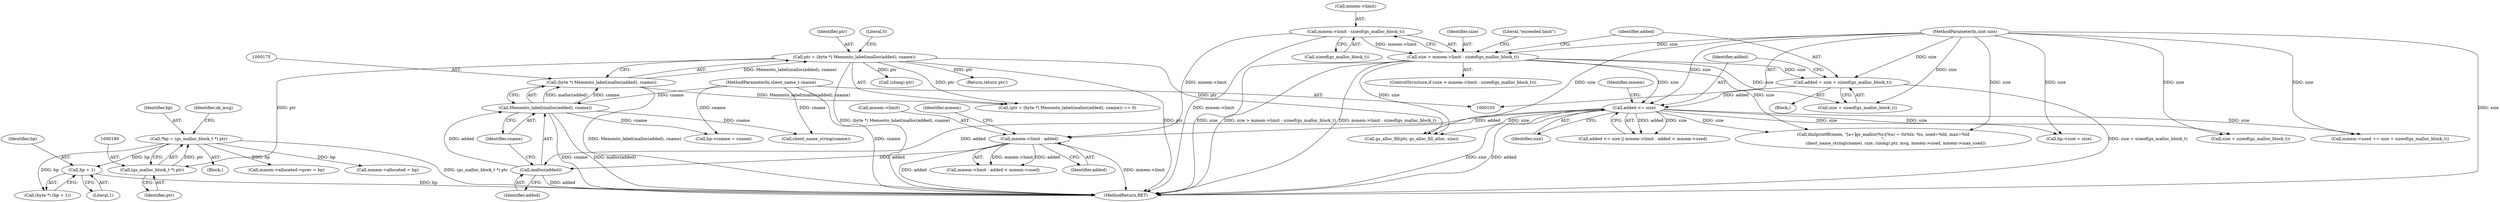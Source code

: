 digraph "0_moodle_0c0b0859ae1aba64861599f0e7f74f143f305932@pointer" {
"1000241" [label="(Call,bp + 1)"];
"1000186" [label="(Call,*bp = (gs_malloc_block_t *) ptr)"];
"1000188" [label="(Call,(gs_malloc_block_t *) ptr)"];
"1000172" [label="(Call,ptr = (byte *) Memento_label(malloc(added), cname))"];
"1000174" [label="(Call,(byte *) Memento_label(malloc(added), cname))"];
"1000176" [label="(Call,Memento_label(malloc(added), cname))"];
"1000177" [label="(Call,malloc(added))"];
"1000155" [label="(Call,added <= size)"];
"1000147" [label="(Call,added = size + sizeof(gs_malloc_block_t))"];
"1000133" [label="(Call,size > mmem->limit - sizeof(gs_malloc_block_t))"];
"1000107" [label="(MethodParameterIn,uint size)"];
"1000135" [label="(Call,mmem->limit - sizeof(gs_malloc_block_t))"];
"1000159" [label="(Call,mmem->limit - added)"];
"1000108" [label="(MethodParameterIn,client_name_t cname)"];
"1000227" [label="(Call,bp->cname = cname)"];
"1000173" [label="(Identifier,ptr)"];
"1000294" [label="(Call,(ulong) ptr)"];
"1000190" [label="(Identifier,ptr)"];
"1000161" [label="(Identifier,mmem)"];
"1000133" [label="(Call,size > mmem->limit - sizeof(gs_malloc_block_t))"];
"1000177" [label="(Call,malloc(added))"];
"1000241" [label="(Call,bp + 1)"];
"1000288" [label="(Call,dmlprintf6(mem, \"[a+]gs_malloc(%s)(%u) = 0x%lx: %s, used=%ld, max=%ld\n\",\n                   client_name_string(cname), size, (ulong) ptr, msg, mmem->used, mmem->max_used))"];
"1000143" [label="(Literal,\"exceeded limit\")"];
"1000192" [label="(Identifier,ok_msg)"];
"1000239" [label="(Call,(byte *) (bp + 1))"];
"1000156" [label="(Identifier,added)"];
"1000291" [label="(Call,client_name_string(cname))"];
"1000277" [label="(Call,gs_alloc_fill(ptr, gs_alloc_fill_alloc, size))"];
"1000186" [label="(Call,*bp = (gs_malloc_block_t *) ptr)"];
"1000184" [label="(Block,)"];
"1000134" [label="(Identifier,size)"];
"1000155" [label="(Call,added <= size)"];
"1000174" [label="(Call,(byte *) Memento_label(malloc(added), cname))"];
"1000159" [label="(Call,mmem->limit - added)"];
"1000187" [label="(Identifier,bp)"];
"1000145" [label="(Block,)"];
"1000171" [label="(Call,(ptr = (byte *) Memento_label(malloc(added), cname)) == 0)"];
"1000157" [label="(Identifier,size)"];
"1000108" [label="(MethodParameterIn,client_name_t cname)"];
"1000197" [label="(Call,mmem->allocated->prev = bp)"];
"1000178" [label="(Identifier,added)"];
"1000248" [label="(Call,size + sizeof(gs_malloc_block_t))"];
"1000244" [label="(Call,mmem->used += size + sizeof(gs_malloc_block_t))"];
"1000176" [label="(Call,Memento_label(malloc(added), cname))"];
"1000107" [label="(MethodParameterIn,uint size)"];
"1000135" [label="(Call,mmem->limit - sizeof(gs_malloc_block_t))"];
"1000306" [label="(MethodReturn,RET)"];
"1000139" [label="(Call,sizeof(gs_malloc_block_t))"];
"1000242" [label="(Identifier,bp)"];
"1000158" [label="(Call,mmem->limit - added < mmem->used)"];
"1000148" [label="(Identifier,added)"];
"1000180" [label="(Literal,0)"];
"1000149" [label="(Call,size + sizeof(gs_malloc_block_t))"];
"1000163" [label="(Identifier,added)"];
"1000243" [label="(Literal,1)"];
"1000232" [label="(Call,mmem->allocated = bp)"];
"1000304" [label="(Return,return ptr;)"];
"1000154" [label="(Call,added <= size || mmem->limit - added < mmem->used)"];
"1000132" [label="(ControlStructure,if (size > mmem->limit - sizeof(gs_malloc_block_t)))"];
"1000188" [label="(Call,(gs_malloc_block_t *) ptr)"];
"1000172" [label="(Call,ptr = (byte *) Memento_label(malloc(added), cname))"];
"1000216" [label="(Call,bp->size = size)"];
"1000147" [label="(Call,added = size + sizeof(gs_malloc_block_t))"];
"1000179" [label="(Identifier,cname)"];
"1000160" [label="(Call,mmem->limit)"];
"1000165" [label="(Identifier,mmem)"];
"1000136" [label="(Call,mmem->limit)"];
"1000241" -> "1000239"  [label="AST: "];
"1000241" -> "1000243"  [label="CFG: "];
"1000242" -> "1000241"  [label="AST: "];
"1000243" -> "1000241"  [label="AST: "];
"1000239" -> "1000241"  [label="CFG: "];
"1000241" -> "1000306"  [label="DDG: bp"];
"1000186" -> "1000241"  [label="DDG: bp"];
"1000186" -> "1000184"  [label="AST: "];
"1000186" -> "1000188"  [label="CFG: "];
"1000187" -> "1000186"  [label="AST: "];
"1000188" -> "1000186"  [label="AST: "];
"1000192" -> "1000186"  [label="CFG: "];
"1000186" -> "1000306"  [label="DDG: (gs_malloc_block_t *) ptr"];
"1000188" -> "1000186"  [label="DDG: ptr"];
"1000186" -> "1000197"  [label="DDG: bp"];
"1000186" -> "1000232"  [label="DDG: bp"];
"1000186" -> "1000239"  [label="DDG: bp"];
"1000188" -> "1000190"  [label="CFG: "];
"1000189" -> "1000188"  [label="AST: "];
"1000190" -> "1000188"  [label="AST: "];
"1000172" -> "1000188"  [label="DDG: ptr"];
"1000172" -> "1000171"  [label="AST: "];
"1000172" -> "1000174"  [label="CFG: "];
"1000173" -> "1000172"  [label="AST: "];
"1000174" -> "1000172"  [label="AST: "];
"1000180" -> "1000172"  [label="CFG: "];
"1000172" -> "1000306"  [label="DDG: ptr"];
"1000172" -> "1000306"  [label="DDG: (byte *) Memento_label(malloc(added), cname)"];
"1000172" -> "1000171"  [label="DDG: ptr"];
"1000174" -> "1000172"  [label="DDG: Memento_label(malloc(added), cname)"];
"1000172" -> "1000277"  [label="DDG: ptr"];
"1000172" -> "1000294"  [label="DDG: ptr"];
"1000172" -> "1000304"  [label="DDG: ptr"];
"1000174" -> "1000176"  [label="CFG: "];
"1000175" -> "1000174"  [label="AST: "];
"1000176" -> "1000174"  [label="AST: "];
"1000174" -> "1000306"  [label="DDG: Memento_label(malloc(added), cname)"];
"1000174" -> "1000171"  [label="DDG: Memento_label(malloc(added), cname)"];
"1000176" -> "1000174"  [label="DDG: malloc(added)"];
"1000176" -> "1000174"  [label="DDG: cname"];
"1000176" -> "1000179"  [label="CFG: "];
"1000177" -> "1000176"  [label="AST: "];
"1000179" -> "1000176"  [label="AST: "];
"1000176" -> "1000306"  [label="DDG: cname"];
"1000176" -> "1000306"  [label="DDG: malloc(added)"];
"1000177" -> "1000176"  [label="DDG: added"];
"1000108" -> "1000176"  [label="DDG: cname"];
"1000176" -> "1000227"  [label="DDG: cname"];
"1000176" -> "1000291"  [label="DDG: cname"];
"1000177" -> "1000178"  [label="CFG: "];
"1000178" -> "1000177"  [label="AST: "];
"1000179" -> "1000177"  [label="CFG: "];
"1000177" -> "1000306"  [label="DDG: added"];
"1000155" -> "1000177"  [label="DDG: added"];
"1000159" -> "1000177"  [label="DDG: added"];
"1000155" -> "1000154"  [label="AST: "];
"1000155" -> "1000157"  [label="CFG: "];
"1000156" -> "1000155"  [label="AST: "];
"1000157" -> "1000155"  [label="AST: "];
"1000161" -> "1000155"  [label="CFG: "];
"1000154" -> "1000155"  [label="CFG: "];
"1000155" -> "1000306"  [label="DDG: size"];
"1000155" -> "1000306"  [label="DDG: added"];
"1000155" -> "1000154"  [label="DDG: added"];
"1000155" -> "1000154"  [label="DDG: size"];
"1000147" -> "1000155"  [label="DDG: added"];
"1000107" -> "1000155"  [label="DDG: size"];
"1000133" -> "1000155"  [label="DDG: size"];
"1000155" -> "1000159"  [label="DDG: added"];
"1000155" -> "1000216"  [label="DDG: size"];
"1000155" -> "1000244"  [label="DDG: size"];
"1000155" -> "1000248"  [label="DDG: size"];
"1000155" -> "1000277"  [label="DDG: size"];
"1000155" -> "1000288"  [label="DDG: size"];
"1000147" -> "1000145"  [label="AST: "];
"1000147" -> "1000149"  [label="CFG: "];
"1000148" -> "1000147"  [label="AST: "];
"1000149" -> "1000147"  [label="AST: "];
"1000156" -> "1000147"  [label="CFG: "];
"1000147" -> "1000306"  [label="DDG: size + sizeof(gs_malloc_block_t)"];
"1000133" -> "1000147"  [label="DDG: size"];
"1000107" -> "1000147"  [label="DDG: size"];
"1000133" -> "1000132"  [label="AST: "];
"1000133" -> "1000135"  [label="CFG: "];
"1000134" -> "1000133"  [label="AST: "];
"1000135" -> "1000133"  [label="AST: "];
"1000143" -> "1000133"  [label="CFG: "];
"1000148" -> "1000133"  [label="CFG: "];
"1000133" -> "1000306"  [label="DDG: size"];
"1000133" -> "1000306"  [label="DDG: size > mmem->limit - sizeof(gs_malloc_block_t)"];
"1000133" -> "1000306"  [label="DDG: mmem->limit - sizeof(gs_malloc_block_t)"];
"1000107" -> "1000133"  [label="DDG: size"];
"1000135" -> "1000133"  [label="DDG: mmem->limit"];
"1000133" -> "1000149"  [label="DDG: size"];
"1000133" -> "1000277"  [label="DDG: size"];
"1000133" -> "1000288"  [label="DDG: size"];
"1000107" -> "1000105"  [label="AST: "];
"1000107" -> "1000306"  [label="DDG: size"];
"1000107" -> "1000149"  [label="DDG: size"];
"1000107" -> "1000216"  [label="DDG: size"];
"1000107" -> "1000244"  [label="DDG: size"];
"1000107" -> "1000248"  [label="DDG: size"];
"1000107" -> "1000277"  [label="DDG: size"];
"1000107" -> "1000288"  [label="DDG: size"];
"1000135" -> "1000139"  [label="CFG: "];
"1000136" -> "1000135"  [label="AST: "];
"1000139" -> "1000135"  [label="AST: "];
"1000135" -> "1000306"  [label="DDG: mmem->limit"];
"1000135" -> "1000159"  [label="DDG: mmem->limit"];
"1000159" -> "1000158"  [label="AST: "];
"1000159" -> "1000163"  [label="CFG: "];
"1000160" -> "1000159"  [label="AST: "];
"1000163" -> "1000159"  [label="AST: "];
"1000165" -> "1000159"  [label="CFG: "];
"1000159" -> "1000306"  [label="DDG: mmem->limit"];
"1000159" -> "1000306"  [label="DDG: added"];
"1000159" -> "1000158"  [label="DDG: mmem->limit"];
"1000159" -> "1000158"  [label="DDG: added"];
"1000108" -> "1000105"  [label="AST: "];
"1000108" -> "1000306"  [label="DDG: cname"];
"1000108" -> "1000227"  [label="DDG: cname"];
"1000108" -> "1000291"  [label="DDG: cname"];
}
